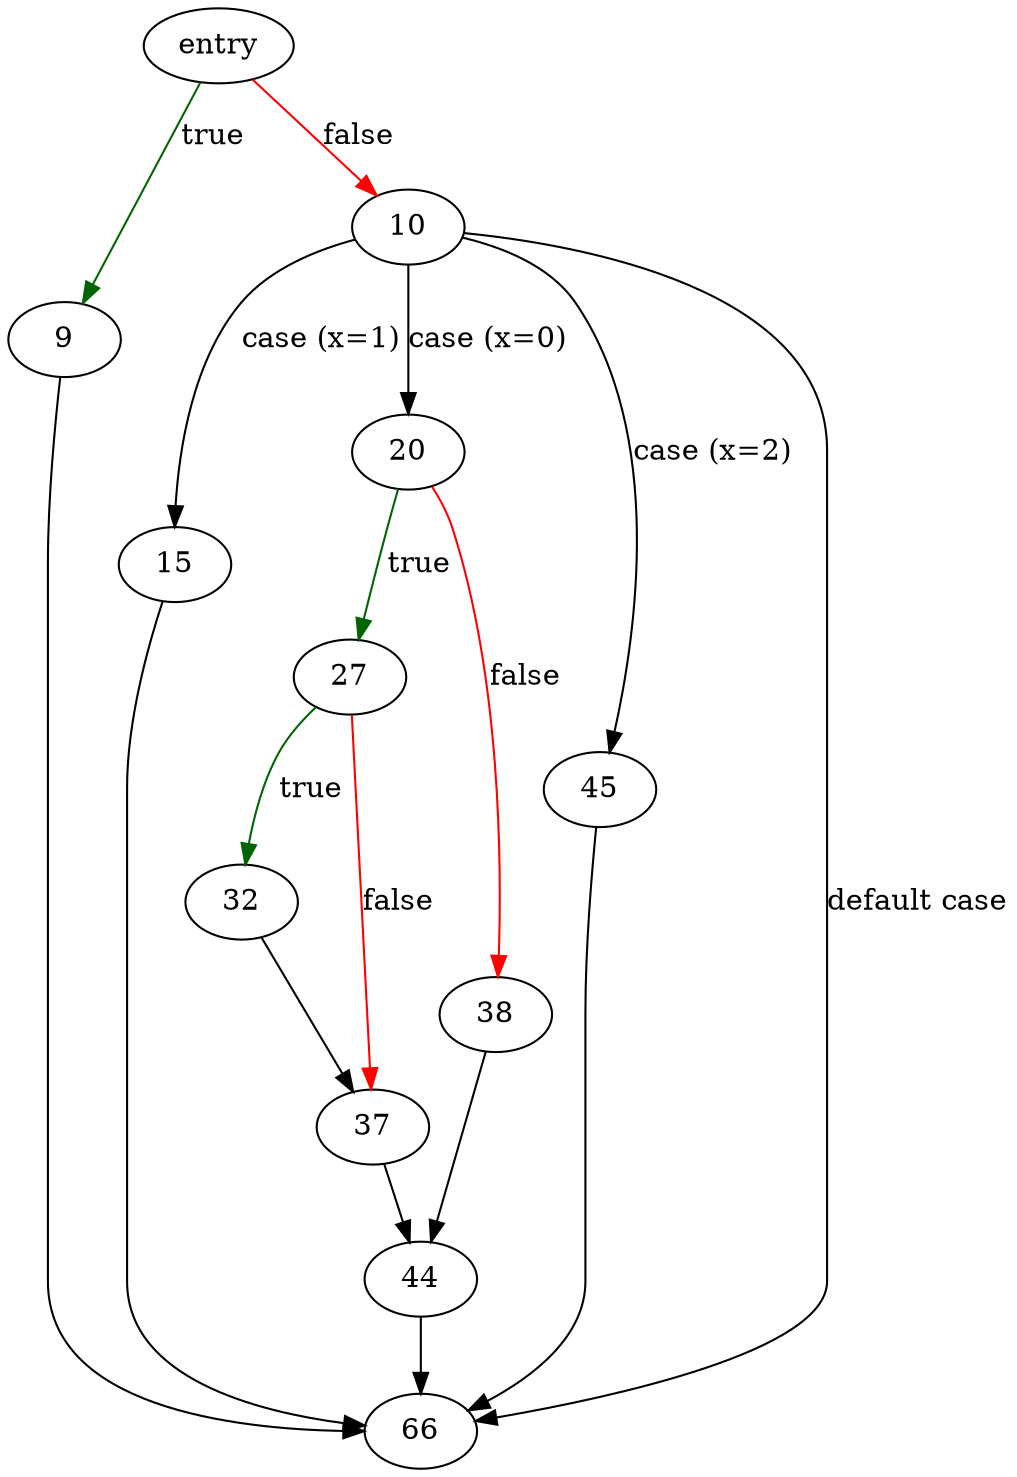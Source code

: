 digraph "sqlite3VdbeFreeCursor" {
	// Node definitions.
	2 [label=entry];
	9;
	10;
	15;
	20;
	27;
	32;
	37;
	38;
	44;
	45;
	66;

	// Edge definitions.
	2 -> 9 [
		color=darkgreen
		label=true
	];
	2 -> 10 [
		color=red
		label=false
	];
	9 -> 66;
	10 -> 15 [label="case (x=1)"];
	10 -> 20 [label="case (x=0)"];
	10 -> 45 [label="case (x=2)"];
	10 -> 66 [label="default case"];
	15 -> 66;
	20 -> 27 [
		color=darkgreen
		label=true
	];
	20 -> 38 [
		color=red
		label=false
	];
	27 -> 32 [
		color=darkgreen
		label=true
	];
	27 -> 37 [
		color=red
		label=false
	];
	32 -> 37;
	37 -> 44;
	38 -> 44;
	44 -> 66;
	45 -> 66;
}